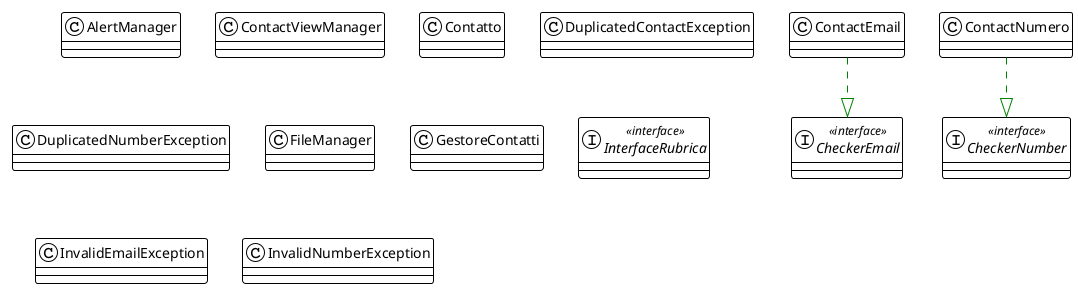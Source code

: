 @startuml

!theme plain
top to bottom direction
skinparam linetype ortho

class AlertManager
interface CheckerEmail << interface >>
interface CheckerNumber << interface >>
class ContactEmail
class ContactNumero
class ContactViewManager
class Contatto
class DuplicatedContactException
class DuplicatedNumberException
class FileManager
class GestoreContatti
interface InterfaceRubrica << interface >>
class InvalidEmailException
class InvalidNumberException

ContactEmail                -[#008200,dashed]-^  CheckerEmail               
ContactNumero               -[#008200,dashed]-^  CheckerNumber              
@enduml
